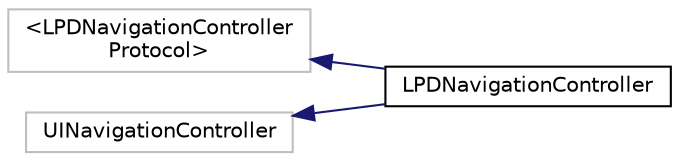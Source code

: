 digraph "Graphical Class Hierarchy"
{
  edge [fontname="Helvetica",fontsize="10",labelfontname="Helvetica",labelfontsize="10"];
  node [fontname="Helvetica",fontsize="10",shape=record];
  rankdir="LR";
  Node146 [label="\<LPDNavigationController\lProtocol\>",height=0.2,width=0.4,color="grey75", fillcolor="white", style="filled"];
  Node146 -> Node0 [dir="back",color="midnightblue",fontsize="10",style="solid",fontname="Helvetica"];
  Node0 [label="LPDNavigationController",height=0.2,width=0.4,color="black", fillcolor="white", style="filled",URL="$interface_l_p_d_navigation_controller.html"];
  Node23 [label="UINavigationController",height=0.2,width=0.4,color="grey75", fillcolor="white", style="filled"];
  Node23 -> Node0 [dir="back",color="midnightblue",fontsize="10",style="solid",fontname="Helvetica"];
}
